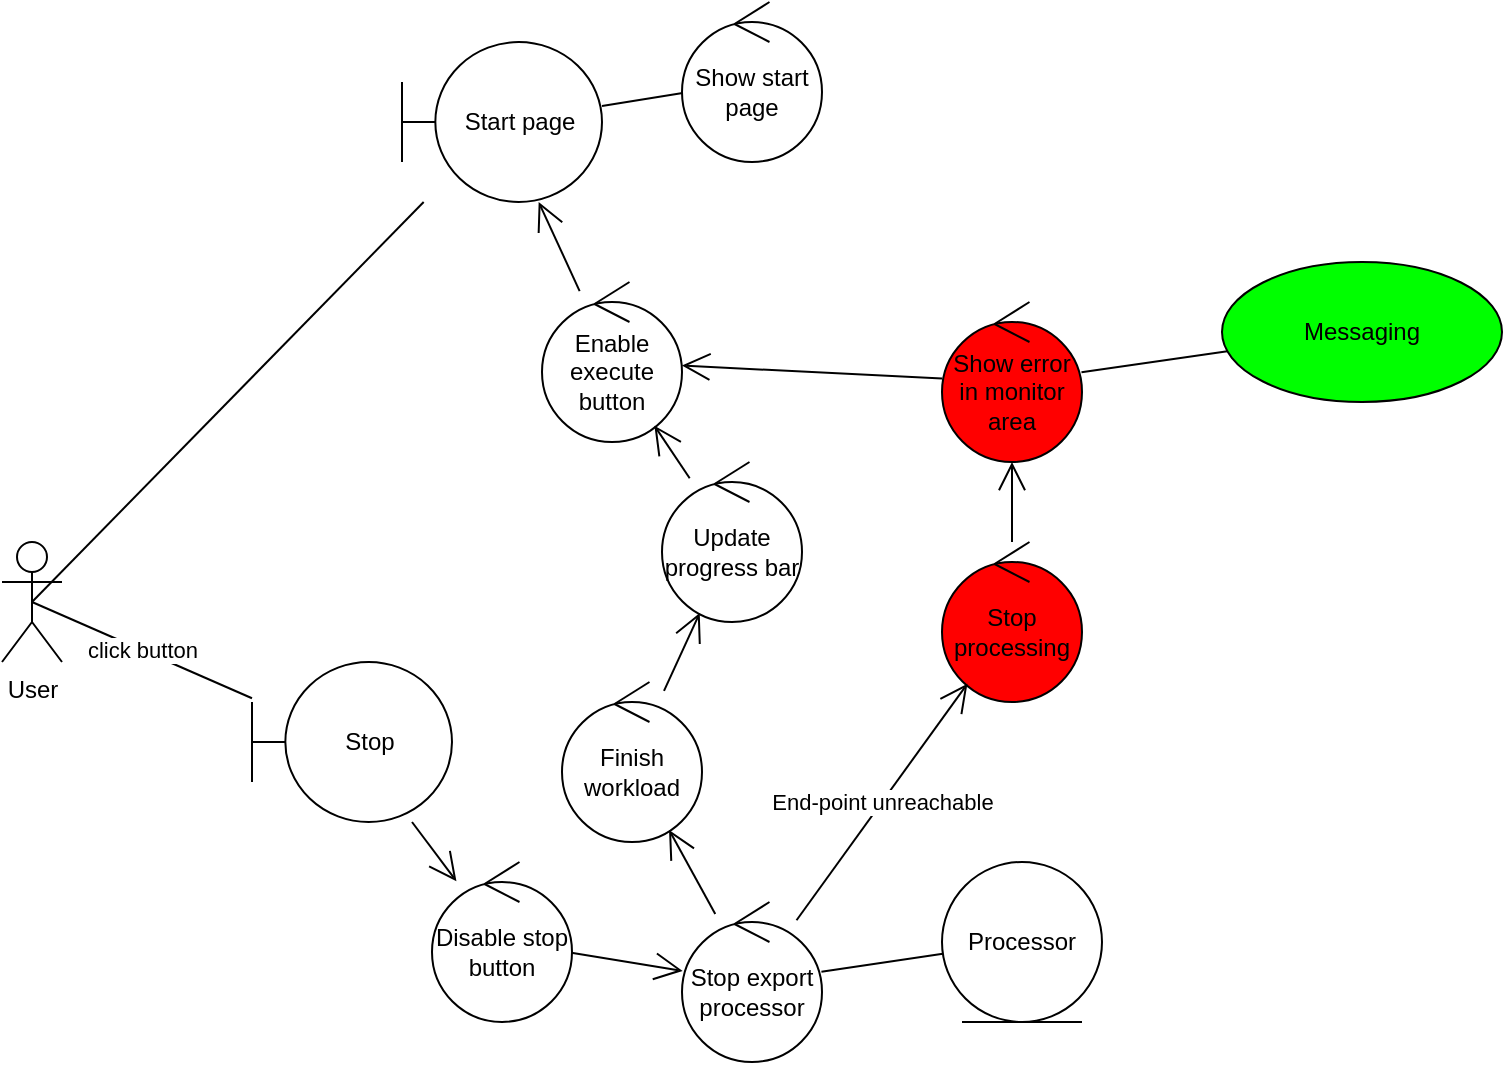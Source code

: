 <mxfile version="12.7.0" type="device"><diagram id="f6AuI1ZKcYd1RtRAIoq1" name="Page-1"><mxGraphModel dx="1422" dy="889" grid="1" gridSize="10" guides="1" tooltips="1" connect="1" arrows="1" fold="1" page="1" pageScale="1" pageWidth="1169" pageHeight="827" math="0" shadow="0"><root><mxCell id="0"/><mxCell id="1" parent="0"/><mxCell id="oBnVGDHnls2d_wAthwE7-115" value="User" style="shape=umlActor;verticalLabelPosition=bottom;labelBackgroundColor=#ffffff;verticalAlign=top;html=1;" vertex="1" parent="1"><mxGeometry x="380" y="580" width="30" height="60" as="geometry"/></mxCell><mxCell id="oBnVGDHnls2d_wAthwE7-116" value="Start page" style="shape=umlBoundary;whiteSpace=wrap;html=1;" vertex="1" parent="1"><mxGeometry x="580" y="330" width="100" height="80" as="geometry"/></mxCell><mxCell id="oBnVGDHnls2d_wAthwE7-117" value="" style="endArrow=none;html=1;exitX=0.5;exitY=0.5;exitDx=0;exitDy=0;exitPerimeter=0;" edge="1" parent="1" source="oBnVGDHnls2d_wAthwE7-115" target="oBnVGDHnls2d_wAthwE7-116"><mxGeometry relative="1" as="geometry"><mxPoint x="485" y="630" as="sourcePoint"/><mxPoint x="570" y="630" as="targetPoint"/></mxGeometry></mxCell><mxCell id="oBnVGDHnls2d_wAthwE7-118" value="Show start page" style="ellipse;shape=umlControl;whiteSpace=wrap;html=1;" vertex="1" parent="1"><mxGeometry x="720" y="310" width="70" height="80" as="geometry"/></mxCell><mxCell id="oBnVGDHnls2d_wAthwE7-119" value="" style="endArrow=none;html=1;" edge="1" parent="1" source="oBnVGDHnls2d_wAthwE7-118" target="oBnVGDHnls2d_wAthwE7-116"><mxGeometry relative="1" as="geometry"><mxPoint x="555" y="559.1" as="sourcePoint"/><mxPoint x="659" y="530.14" as="targetPoint"/></mxGeometry></mxCell><mxCell id="oBnVGDHnls2d_wAthwE7-120" value="Stop" style="shape=umlBoundary;whiteSpace=wrap;html=1;labelBackgroundColor=none;fillColor=#FFFFFF;" vertex="1" parent="1"><mxGeometry x="505" y="640" width="100" height="80" as="geometry"/></mxCell><mxCell id="oBnVGDHnls2d_wAthwE7-121" value="click button" style="endArrow=none;html=1;exitX=0.5;exitY=0.5;exitDx=0;exitDy=0;exitPerimeter=0;" edge="1" parent="1" source="oBnVGDHnls2d_wAthwE7-115" target="oBnVGDHnls2d_wAthwE7-120"><mxGeometry relative="1" as="geometry"><mxPoint x="495" y="610" as="sourcePoint"/><mxPoint x="640" y="662.051" as="targetPoint"/></mxGeometry></mxCell><mxCell id="oBnVGDHnls2d_wAthwE7-122" value="Stop export processor" style="ellipse;shape=umlControl;whiteSpace=wrap;html=1;labelBackgroundColor=none;fillColor=#FFFFFF;" vertex="1" parent="1"><mxGeometry x="720" y="760" width="70" height="80" as="geometry"/></mxCell><mxCell id="oBnVGDHnls2d_wAthwE7-123" value="&lt;div&gt;Processor&lt;/div&gt;" style="ellipse;shape=umlEntity;whiteSpace=wrap;html=1;labelBackgroundColor=none;fillColor=#FFFFFF;" vertex="1" parent="1"><mxGeometry x="850" y="740" width="80" height="80" as="geometry"/></mxCell><mxCell id="oBnVGDHnls2d_wAthwE7-124" value="" style="endArrow=open;html=1;startArrow=none;startFill=0;endFill=0;endSize=12;" edge="1" parent="1" source="oBnVGDHnls2d_wAthwE7-120" target="oBnVGDHnls2d_wAthwE7-132"><mxGeometry relative="1" as="geometry"><mxPoint x="495" y="610" as="sourcePoint"/><mxPoint x="574" y="585.504" as="targetPoint"/></mxGeometry></mxCell><mxCell id="oBnVGDHnls2d_wAthwE7-125" value="" style="endArrow=none;html=1;" edge="1" parent="1" source="oBnVGDHnls2d_wAthwE7-122" target="oBnVGDHnls2d_wAthwE7-123"><mxGeometry relative="1" as="geometry"><mxPoint x="674" y="784.184" as="sourcePoint"/><mxPoint x="731.031" y="800.363" as="targetPoint"/></mxGeometry></mxCell><mxCell id="oBnVGDHnls2d_wAthwE7-126" value="Update progress bar" style="ellipse;shape=umlControl;whiteSpace=wrap;html=1;labelBackgroundColor=none;fillColor=#FFFFFF;" vertex="1" parent="1"><mxGeometry x="710" y="540" width="70" height="80" as="geometry"/></mxCell><mxCell id="oBnVGDHnls2d_wAthwE7-127" value="Finish workload" style="ellipse;shape=umlControl;whiteSpace=wrap;html=1;labelBackgroundColor=none;fillColor=none;" vertex="1" parent="1"><mxGeometry x="660" y="650" width="70" height="80" as="geometry"/></mxCell><mxCell id="oBnVGDHnls2d_wAthwE7-128" value="" style="endArrow=open;endFill=1;endSize=12;html=1;" edge="1" parent="1" source="oBnVGDHnls2d_wAthwE7-122" target="oBnVGDHnls2d_wAthwE7-127"><mxGeometry width="160" relative="1" as="geometry"><mxPoint x="470" y="860" as="sourcePoint"/><mxPoint x="630" y="860" as="targetPoint"/></mxGeometry></mxCell><mxCell id="oBnVGDHnls2d_wAthwE7-129" value="Enable execute button" style="ellipse;shape=umlControl;whiteSpace=wrap;html=1;" vertex="1" parent="1"><mxGeometry x="650" y="450" width="70" height="80" as="geometry"/></mxCell><mxCell id="oBnVGDHnls2d_wAthwE7-130" value="" style="endArrow=open;endFill=1;endSize=12;html=1;" edge="1" parent="1" source="oBnVGDHnls2d_wAthwE7-126" target="oBnVGDHnls2d_wAthwE7-129"><mxGeometry width="160" relative="1" as="geometry"><mxPoint x="400" y="860" as="sourcePoint"/><mxPoint x="560" y="860" as="targetPoint"/></mxGeometry></mxCell><mxCell id="oBnVGDHnls2d_wAthwE7-131" value="" style="endArrow=open;endFill=1;endSize=12;html=1;" edge="1" parent="1" source="oBnVGDHnls2d_wAthwE7-129" target="oBnVGDHnls2d_wAthwE7-116"><mxGeometry width="160" relative="1" as="geometry"><mxPoint x="400" y="860" as="sourcePoint"/><mxPoint x="560" y="860" as="targetPoint"/></mxGeometry></mxCell><mxCell id="oBnVGDHnls2d_wAthwE7-132" value="Disable stop button" style="ellipse;shape=umlControl;whiteSpace=wrap;html=1;" vertex="1" parent="1"><mxGeometry x="595" y="740" width="70" height="80" as="geometry"/></mxCell><mxCell id="oBnVGDHnls2d_wAthwE7-133" value="" style="endArrow=open;html=1;endFill=0;endSize=12;" edge="1" parent="1" source="oBnVGDHnls2d_wAthwE7-132" target="oBnVGDHnls2d_wAthwE7-122"><mxGeometry relative="1" as="geometry"><mxPoint x="590" y="761.739" as="sourcePoint"/><mxPoint x="622.287" y="775.777" as="targetPoint"/></mxGeometry></mxCell><mxCell id="oBnVGDHnls2d_wAthwE7-134" value="" style="endArrow=open;endFill=1;endSize=12;html=1;" edge="1" parent="1" source="oBnVGDHnls2d_wAthwE7-127" target="oBnVGDHnls2d_wAthwE7-126"><mxGeometry width="160" relative="1" as="geometry"><mxPoint x="693.926" y="664.468" as="sourcePoint"/><mxPoint x="800" y="590" as="targetPoint"/></mxGeometry></mxCell><mxCell id="oBnVGDHnls2d_wAthwE7-135" value="Stop processing" style="ellipse;shape=umlControl;whiteSpace=wrap;html=1;labelBackgroundColor=none;fillColor=#FF0000;" vertex="1" parent="1"><mxGeometry x="850" y="580" width="70" height="80" as="geometry"/></mxCell><mxCell id="oBnVGDHnls2d_wAthwE7-136" value="End-point unreachable" style="endArrow=open;endFill=1;endSize=12;html=1;" edge="1" parent="1" source="oBnVGDHnls2d_wAthwE7-122" target="oBnVGDHnls2d_wAthwE7-135"><mxGeometry width="160" relative="1" as="geometry"><mxPoint x="778.195" y="772.952" as="sourcePoint"/><mxPoint x="791.568" y="736.937" as="targetPoint"/></mxGeometry></mxCell><mxCell id="oBnVGDHnls2d_wAthwE7-137" value="Show error in monitor area" style="ellipse;shape=umlControl;whiteSpace=wrap;html=1;labelBackgroundColor=none;fillColor=#FF0000;" vertex="1" parent="1"><mxGeometry x="850" y="460" width="70" height="80" as="geometry"/></mxCell><mxCell id="oBnVGDHnls2d_wAthwE7-138" value="" style="endArrow=open;endFill=1;endSize=12;html=1;" edge="1" parent="1" source="oBnVGDHnls2d_wAthwE7-135" target="oBnVGDHnls2d_wAthwE7-137"><mxGeometry width="160" relative="1" as="geometry"><mxPoint x="787.204" y="779.08" as="sourcePoint"/><mxPoint x="872.72" y="660.849" as="targetPoint"/></mxGeometry></mxCell><mxCell id="oBnVGDHnls2d_wAthwE7-139" value="" style="endArrow=open;endFill=1;endSize=12;html=1;" edge="1" parent="1" source="oBnVGDHnls2d_wAthwE7-137" target="oBnVGDHnls2d_wAthwE7-129"><mxGeometry width="160" relative="1" as="geometry"><mxPoint x="787.204" y="779.08" as="sourcePoint"/><mxPoint x="872.72" y="660.849" as="targetPoint"/></mxGeometry></mxCell><mxCell id="oBnVGDHnls2d_wAthwE7-141" value="" style="endArrow=none;html=1;" edge="1" parent="1" source="oBnVGDHnls2d_wAthwE7-137" target="oBnVGDHnls2d_wAthwE7-142"><mxGeometry relative="1" as="geometry"><mxPoint x="960.003" y="580.004" as="sourcePoint"/><mxPoint x="971.105" y="479.335" as="targetPoint"/></mxGeometry></mxCell><mxCell id="oBnVGDHnls2d_wAthwE7-142" value="Messaging" style="ellipse;whiteSpace=wrap;html=1;fillColor=#00FF00;" vertex="1" parent="1"><mxGeometry x="990" y="440" width="140" height="70" as="geometry"/></mxCell></root></mxGraphModel></diagram></mxfile>